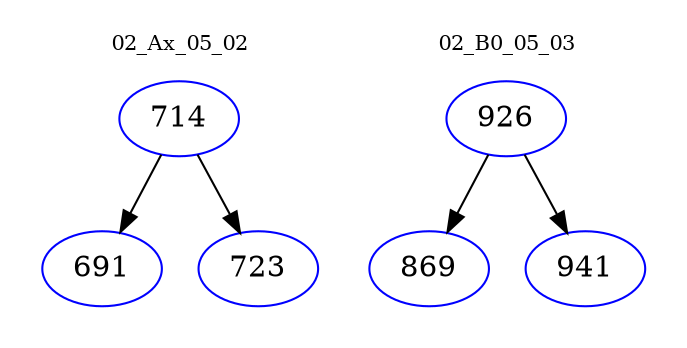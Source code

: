 digraph{
subgraph cluster_0 {
color = white
label = "02_Ax_05_02";
fontsize=10;
T0_714 [label="714", color="blue"]
T0_714 -> T0_691 [color="black"]
T0_691 [label="691", color="blue"]
T0_714 -> T0_723 [color="black"]
T0_723 [label="723", color="blue"]
}
subgraph cluster_1 {
color = white
label = "02_B0_05_03";
fontsize=10;
T1_926 [label="926", color="blue"]
T1_926 -> T1_869 [color="black"]
T1_869 [label="869", color="blue"]
T1_926 -> T1_941 [color="black"]
T1_941 [label="941", color="blue"]
}
}
